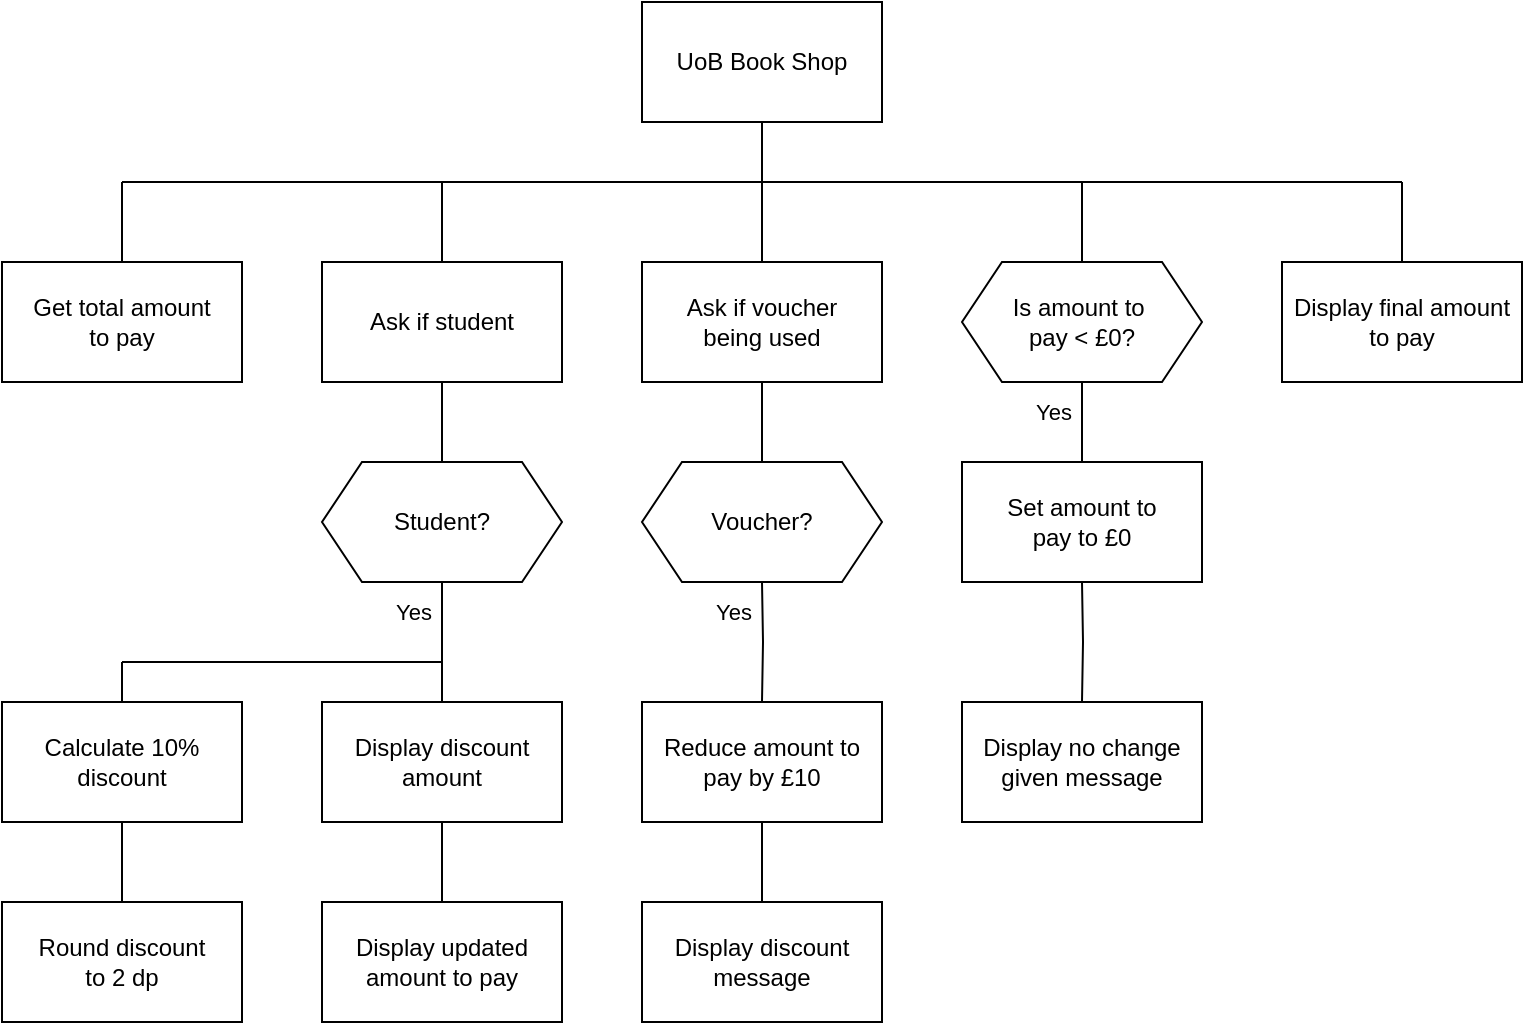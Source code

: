 <mxfile version="28.1.2" pages="4">
  <diagram name="sd1" id="YVVhJ0kUeRykhdes_ym-">
    <mxGraphModel dx="786" dy="516" grid="1" gridSize="10" guides="1" tooltips="1" connect="1" arrows="1" fold="1" page="1" pageScale="1" pageWidth="1169" pageHeight="827" math="0" shadow="0">
      <root>
        <mxCell id="0" />
        <mxCell id="1" parent="0" />
        <mxCell id="2BwgFsl3VLa_b2nYBKN8-46" style="edgeStyle=orthogonalEdgeStyle;shape=connector;rounded=0;orthogonalLoop=1;jettySize=auto;html=1;exitX=0.5;exitY=1;exitDx=0;exitDy=0;labelBackgroundColor=default;strokeColor=default;fontFamily=Helvetica;fontSize=11;fontColor=default;endArrow=none;endFill=0;" parent="1" source="2BwgFsl3VLa_b2nYBKN8-1" edge="1">
          <mxGeometry relative="1" as="geometry">
            <mxPoint x="500" y="200" as="targetPoint" />
          </mxGeometry>
        </mxCell>
        <mxCell id="2BwgFsl3VLa_b2nYBKN8-1" value="UoB Book Shop" style="rounded=0;whiteSpace=wrap;html=1;" parent="1" vertex="1">
          <mxGeometry x="440" y="110" width="120" height="60" as="geometry" />
        </mxCell>
        <mxCell id="2BwgFsl3VLa_b2nYBKN8-25" style="edgeStyle=orthogonalEdgeStyle;rounded=0;orthogonalLoop=1;jettySize=auto;html=1;exitX=0.5;exitY=0;exitDx=0;exitDy=0;endArrow=none;endFill=0;" parent="1" source="2BwgFsl3VLa_b2nYBKN8-2" edge="1">
          <mxGeometry relative="1" as="geometry">
            <mxPoint x="180" y="200" as="targetPoint" />
          </mxGeometry>
        </mxCell>
        <mxCell id="2BwgFsl3VLa_b2nYBKN8-2" value="Get total amount&lt;div&gt;to pay&lt;/div&gt;" style="rounded=0;whiteSpace=wrap;html=1;" parent="1" vertex="1">
          <mxGeometry x="120" y="240" width="120" height="60" as="geometry" />
        </mxCell>
        <mxCell id="J2diCziaxvhJbRnHHkE_-2" style="edgeStyle=orthogonalEdgeStyle;rounded=0;orthogonalLoop=1;jettySize=auto;html=1;exitX=0.5;exitY=0;exitDx=0;exitDy=0;entryX=0.5;entryY=1;entryDx=0;entryDy=0;endArrow=none;endFill=0;" parent="1" source="2BwgFsl3VLa_b2nYBKN8-5" target="J2diCziaxvhJbRnHHkE_-1" edge="1">
          <mxGeometry relative="1" as="geometry" />
        </mxCell>
        <mxCell id="2BwgFsl3VLa_b2nYBKN8-5" value="Round discount&lt;div&gt;to 2 dp&lt;/div&gt;" style="rounded=0;whiteSpace=wrap;html=1;" parent="1" vertex="1">
          <mxGeometry x="120" y="560" width="120" height="60" as="geometry" />
        </mxCell>
        <mxCell id="CmPyJKJDkWwYl_QMhDiX-18" style="edgeStyle=orthogonalEdgeStyle;shape=connector;rounded=0;orthogonalLoop=1;jettySize=auto;html=1;exitX=0.5;exitY=0;exitDx=0;exitDy=0;entryX=0.5;entryY=1;entryDx=0;entryDy=0;labelBackgroundColor=default;strokeColor=default;fontFamily=Helvetica;fontSize=11;fontColor=default;endArrow=none;endFill=0;" parent="1" target="CmPyJKJDkWwYl_QMhDiX-11" edge="1">
          <mxGeometry relative="1" as="geometry">
            <mxPoint x="500" y="460" as="sourcePoint" />
          </mxGeometry>
        </mxCell>
        <mxCell id="2BwgFsl3VLa_b2nYBKN8-9" value="Reduce amount to pay by £10" style="rounded=0;whiteSpace=wrap;html=1;" parent="1" vertex="1">
          <mxGeometry x="440" y="460" width="120" height="60" as="geometry" />
        </mxCell>
        <mxCell id="CmPyJKJDkWwYl_QMhDiX-20" style="edgeStyle=orthogonalEdgeStyle;shape=connector;rounded=0;orthogonalLoop=1;jettySize=auto;html=1;exitX=0.5;exitY=0;exitDx=0;exitDy=0;entryX=0.5;entryY=1;entryDx=0;entryDy=0;labelBackgroundColor=default;strokeColor=default;fontFamily=Helvetica;fontSize=11;fontColor=default;endArrow=none;endFill=0;" parent="1" source="2BwgFsl3VLa_b2nYBKN8-20" target="CmPyJKJDkWwYl_QMhDiX-15" edge="1">
          <mxGeometry relative="1" as="geometry" />
        </mxCell>
        <mxCell id="2BwgFsl3VLa_b2nYBKN8-20" value="Set amount to&lt;div&gt;pay to £0&lt;/div&gt;" style="rounded=0;whiteSpace=wrap;html=1;" parent="1" vertex="1">
          <mxGeometry x="600" y="340" width="120" height="60" as="geometry" />
        </mxCell>
        <mxCell id="2BwgFsl3VLa_b2nYBKN8-36" style="edgeStyle=orthogonalEdgeStyle;rounded=0;orthogonalLoop=1;jettySize=auto;html=1;exitX=0.5;exitY=0;exitDx=0;exitDy=0;endArrow=none;endFill=0;" parent="1" source="2BwgFsl3VLa_b2nYBKN8-21" edge="1">
          <mxGeometry relative="1" as="geometry">
            <mxPoint x="820" y="200" as="targetPoint" />
          </mxGeometry>
        </mxCell>
        <mxCell id="2BwgFsl3VLa_b2nYBKN8-21" value="Display final amount to pay" style="rounded=0;whiteSpace=wrap;html=1;" parent="1" vertex="1">
          <mxGeometry x="760" y="240" width="120" height="60" as="geometry" />
        </mxCell>
        <mxCell id="2BwgFsl3VLa_b2nYBKN8-23" value="" style="endArrow=none;html=1;rounded=0;" parent="1" edge="1">
          <mxGeometry width="50" height="50" relative="1" as="geometry">
            <mxPoint x="180" y="200" as="sourcePoint" />
            <mxPoint x="820" y="200" as="targetPoint" />
          </mxGeometry>
        </mxCell>
        <mxCell id="2BwgFsl3VLa_b2nYBKN8-47" value="Yes" style="text;html=1;strokeColor=none;fillColor=none;align=right;verticalAlign=middle;whiteSpace=wrap;rounded=0;fontSize=11;fontFamily=Helvetica;fontColor=default;spacing=2;spacingRight=3;" parent="1" vertex="1">
          <mxGeometry x="280" y="400" width="60" height="30" as="geometry" />
        </mxCell>
        <mxCell id="2BwgFsl3VLa_b2nYBKN8-49" value="Yes" style="text;html=1;strokeColor=none;fillColor=none;align=right;verticalAlign=middle;whiteSpace=wrap;rounded=0;fontSize=11;fontFamily=Helvetica;fontColor=default;spacing=2;spacingRight=3;" parent="1" vertex="1">
          <mxGeometry x="440" y="400" width="60" height="30" as="geometry" />
        </mxCell>
        <mxCell id="2BwgFsl3VLa_b2nYBKN8-51" value="Yes" style="text;html=1;strokeColor=none;fillColor=none;align=right;verticalAlign=middle;whiteSpace=wrap;rounded=0;fontSize=11;fontFamily=Helvetica;fontColor=default;spacing=2;spacingRight=3;" parent="1" vertex="1">
          <mxGeometry x="600" y="300" width="60" height="30" as="geometry" />
        </mxCell>
        <mxCell id="hSRX0kzUHfm1sk4XOJKA-5" style="edgeStyle=orthogonalEdgeStyle;shape=connector;rounded=0;orthogonalLoop=1;jettySize=auto;html=1;exitX=0.5;exitY=0;exitDx=0;exitDy=0;entryX=0.5;entryY=1;entryDx=0;entryDy=0;strokeColor=default;align=center;verticalAlign=middle;fontFamily=Helvetica;fontSize=11;fontColor=default;labelBackgroundColor=default;endArrow=none;endFill=0;" parent="1" source="CmPyJKJDkWwYl_QMhDiX-11" target="hSRX0kzUHfm1sk4XOJKA-4" edge="1">
          <mxGeometry relative="1" as="geometry" />
        </mxCell>
        <mxCell id="CmPyJKJDkWwYl_QMhDiX-11" value="Voucher?" style="shape=hexagon;perimeter=hexagonPerimeter2;whiteSpace=wrap;html=1;fixedSize=1;" parent="1" vertex="1">
          <mxGeometry x="440" y="340" width="120" height="60" as="geometry" />
        </mxCell>
        <mxCell id="522PLWxv3GH3lVlRrwer-10" style="edgeStyle=orthogonalEdgeStyle;shape=connector;rounded=0;orthogonalLoop=1;jettySize=auto;html=1;exitX=0.5;exitY=0;exitDx=0;exitDy=0;strokeColor=default;align=center;verticalAlign=middle;fontFamily=Helvetica;fontSize=11;fontColor=default;labelBackgroundColor=default;endArrow=none;endFill=0;" parent="1" source="CmPyJKJDkWwYl_QMhDiX-15" edge="1">
          <mxGeometry relative="1" as="geometry">
            <mxPoint x="660" y="200" as="targetPoint" />
          </mxGeometry>
        </mxCell>
        <mxCell id="CmPyJKJDkWwYl_QMhDiX-15" value="Is amount to&amp;nbsp;&lt;div&gt;pay &amp;lt; £0?&lt;/div&gt;" style="shape=hexagon;perimeter=hexagonPerimeter2;whiteSpace=wrap;html=1;fixedSize=1;" parent="1" vertex="1">
          <mxGeometry x="600" y="240" width="120" height="60" as="geometry" />
        </mxCell>
        <mxCell id="522PLWxv3GH3lVlRrwer-1" value="Student?" style="shape=hexagon;perimeter=hexagonPerimeter2;whiteSpace=wrap;html=1;fixedSize=1;" parent="1" vertex="1">
          <mxGeometry x="280" y="340" width="120" height="60" as="geometry" />
        </mxCell>
        <mxCell id="522PLWxv3GH3lVlRrwer-6" value="Display updated amount&amp;nbsp;&lt;span style=&quot;background-color: initial;&quot;&gt;to pay&lt;/span&gt;" style="rounded=0;whiteSpace=wrap;html=1;" parent="1" vertex="1">
          <mxGeometry x="280" y="560" width="120" height="60" as="geometry" />
        </mxCell>
        <mxCell id="522PLWxv3GH3lVlRrwer-18" style="edgeStyle=orthogonalEdgeStyle;shape=connector;rounded=0;orthogonalLoop=1;jettySize=auto;html=1;exitX=0.5;exitY=0;exitDx=0;exitDy=0;entryX=0.5;entryY=1;entryDx=0;entryDy=0;strokeColor=default;align=center;verticalAlign=middle;fontFamily=Helvetica;fontSize=11;fontColor=default;labelBackgroundColor=default;endArrow=none;endFill=0;" parent="1" source="522PLWxv3GH3lVlRrwer-17" target="2BwgFsl3VLa_b2nYBKN8-9" edge="1">
          <mxGeometry relative="1" as="geometry" />
        </mxCell>
        <mxCell id="522PLWxv3GH3lVlRrwer-17" value="Display discount message" style="rounded=0;whiteSpace=wrap;html=1;" parent="1" vertex="1">
          <mxGeometry x="440" y="560" width="120" height="60" as="geometry" />
        </mxCell>
        <mxCell id="NA1M30O1zN6vNHZRRc1D-2" style="edgeStyle=orthogonalEdgeStyle;rounded=0;orthogonalLoop=1;jettySize=auto;html=1;exitX=0.5;exitY=0;exitDx=0;exitDy=0;entryX=0.5;entryY=1;entryDx=0;entryDy=0;endArrow=none;endFill=0;" parent="1" target="2BwgFsl3VLa_b2nYBKN8-20" edge="1">
          <mxGeometry relative="1" as="geometry">
            <mxPoint x="660" y="460" as="sourcePoint" />
          </mxGeometry>
        </mxCell>
        <mxCell id="NA1M30O1zN6vNHZRRc1D-1" value="Display no change given message" style="rounded=0;whiteSpace=wrap;html=1;" parent="1" vertex="1">
          <mxGeometry x="600" y="460" width="120" height="60" as="geometry" />
        </mxCell>
        <mxCell id="hSRX0kzUHfm1sk4XOJKA-2" style="edgeStyle=orthogonalEdgeStyle;rounded=0;orthogonalLoop=1;jettySize=auto;html=1;exitX=0.5;exitY=1;exitDx=0;exitDy=0;entryX=0.5;entryY=0;entryDx=0;entryDy=0;endArrow=none;endFill=0;" parent="1" source="hSRX0kzUHfm1sk4XOJKA-1" target="522PLWxv3GH3lVlRrwer-1" edge="1">
          <mxGeometry relative="1" as="geometry" />
        </mxCell>
        <mxCell id="hSRX0kzUHfm1sk4XOJKA-3" style="edgeStyle=orthogonalEdgeStyle;shape=connector;rounded=0;orthogonalLoop=1;jettySize=auto;html=1;exitX=0.5;exitY=0;exitDx=0;exitDy=0;strokeColor=default;align=center;verticalAlign=middle;fontFamily=Helvetica;fontSize=11;fontColor=default;labelBackgroundColor=default;endArrow=none;endFill=0;" parent="1" source="hSRX0kzUHfm1sk4XOJKA-1" edge="1">
          <mxGeometry relative="1" as="geometry">
            <mxPoint x="340" y="200" as="targetPoint" />
          </mxGeometry>
        </mxCell>
        <mxCell id="hSRX0kzUHfm1sk4XOJKA-1" value="Ask if student" style="rounded=0;whiteSpace=wrap;html=1;" parent="1" vertex="1">
          <mxGeometry x="280" y="240" width="120" height="60" as="geometry" />
        </mxCell>
        <mxCell id="hSRX0kzUHfm1sk4XOJKA-7" style="edgeStyle=orthogonalEdgeStyle;shape=connector;rounded=0;orthogonalLoop=1;jettySize=auto;html=1;exitX=0.5;exitY=0;exitDx=0;exitDy=0;strokeColor=default;align=center;verticalAlign=middle;fontFamily=Helvetica;fontSize=11;fontColor=default;labelBackgroundColor=default;endArrow=none;endFill=0;" parent="1" source="hSRX0kzUHfm1sk4XOJKA-4" edge="1">
          <mxGeometry relative="1" as="geometry">
            <mxPoint x="500" y="200" as="targetPoint" />
          </mxGeometry>
        </mxCell>
        <mxCell id="hSRX0kzUHfm1sk4XOJKA-4" value="Ask if voucher&lt;div&gt;being used&lt;/div&gt;" style="rounded=0;whiteSpace=wrap;html=1;" parent="1" vertex="1">
          <mxGeometry x="440" y="240" width="120" height="60" as="geometry" />
        </mxCell>
        <mxCell id="J2diCziaxvhJbRnHHkE_-7" style="edgeStyle=orthogonalEdgeStyle;shape=connector;rounded=0;orthogonalLoop=1;jettySize=auto;html=1;exitX=0.5;exitY=0;exitDx=0;exitDy=0;strokeColor=default;align=center;verticalAlign=middle;fontFamily=Helvetica;fontSize=11;fontColor=default;labelBackgroundColor=default;endArrow=none;endFill=0;" parent="1" source="J2diCziaxvhJbRnHHkE_-1" edge="1">
          <mxGeometry relative="1" as="geometry">
            <mxPoint x="180" y="440" as="targetPoint" />
          </mxGeometry>
        </mxCell>
        <mxCell id="J2diCziaxvhJbRnHHkE_-1" value="Calculate 10% discount" style="rounded=0;whiteSpace=wrap;html=1;" parent="1" vertex="1">
          <mxGeometry x="120" y="460" width="120" height="60" as="geometry" />
        </mxCell>
        <mxCell id="J2diCziaxvhJbRnHHkE_-4" style="edgeStyle=orthogonalEdgeStyle;shape=connector;rounded=0;orthogonalLoop=1;jettySize=auto;html=1;exitX=0.5;exitY=1;exitDx=0;exitDy=0;entryX=0.5;entryY=0;entryDx=0;entryDy=0;strokeColor=default;align=center;verticalAlign=middle;fontFamily=Helvetica;fontSize=11;fontColor=default;labelBackgroundColor=default;endArrow=none;endFill=0;" parent="1" source="J2diCziaxvhJbRnHHkE_-3" target="522PLWxv3GH3lVlRrwer-6" edge="1">
          <mxGeometry relative="1" as="geometry" />
        </mxCell>
        <mxCell id="J2diCziaxvhJbRnHHkE_-6" style="edgeStyle=orthogonalEdgeStyle;shape=connector;rounded=0;orthogonalLoop=1;jettySize=auto;html=1;exitX=0.5;exitY=0;exitDx=0;exitDy=0;entryX=0.5;entryY=1;entryDx=0;entryDy=0;strokeColor=default;align=center;verticalAlign=middle;fontFamily=Helvetica;fontSize=11;fontColor=default;labelBackgroundColor=default;endArrow=none;endFill=0;" parent="1" source="J2diCziaxvhJbRnHHkE_-3" target="522PLWxv3GH3lVlRrwer-1" edge="1">
          <mxGeometry relative="1" as="geometry" />
        </mxCell>
        <mxCell id="J2diCziaxvhJbRnHHkE_-3" value="Display discount amount" style="rounded=0;whiteSpace=wrap;html=1;" parent="1" vertex="1">
          <mxGeometry x="280" y="460" width="120" height="60" as="geometry" />
        </mxCell>
        <mxCell id="J2diCziaxvhJbRnHHkE_-9" value="" style="endArrow=none;html=1;rounded=0;strokeColor=default;align=center;verticalAlign=middle;fontFamily=Helvetica;fontSize=11;fontColor=default;labelBackgroundColor=default;edgeStyle=orthogonalEdgeStyle;" parent="1" edge="1">
          <mxGeometry width="50" height="50" relative="1" as="geometry">
            <mxPoint x="180" y="440" as="sourcePoint" />
            <mxPoint x="340" y="440" as="targetPoint" />
          </mxGeometry>
        </mxCell>
      </root>
    </mxGraphModel>
  </diagram>
  <diagram name="sd2" id="x4vyvjrS_VT7jvUPFso6">
    <mxGraphModel dx="1489" dy="943" grid="1" gridSize="10" guides="1" tooltips="1" connect="1" arrows="1" fold="1" page="1" pageScale="1" pageWidth="1169" pageHeight="827" math="0" shadow="0">
      <root>
        <mxCell id="zTi542Yw0DNZkE5UivS6-0" />
        <mxCell id="zTi542Yw0DNZkE5UivS6-1" parent="zTi542Yw0DNZkE5UivS6-0" />
        <mxCell id="zTi542Yw0DNZkE5UivS6-2" style="edgeStyle=orthogonalEdgeStyle;shape=connector;rounded=0;orthogonalLoop=1;jettySize=auto;html=1;exitX=0.5;exitY=1;exitDx=0;exitDy=0;labelBackgroundColor=default;strokeColor=default;fontFamily=Helvetica;fontSize=11;fontColor=default;endArrow=none;endFill=0;" edge="1" parent="zTi542Yw0DNZkE5UivS6-1" source="zTi542Yw0DNZkE5UivS6-3">
          <mxGeometry relative="1" as="geometry">
            <mxPoint x="540" y="210" as="targetPoint" />
          </mxGeometry>
        </mxCell>
        <mxCell id="zTi542Yw0DNZkE5UivS6-3" value="UoB Book Shop" style="rounded=0;whiteSpace=wrap;html=1;" vertex="1" parent="zTi542Yw0DNZkE5UivS6-1">
          <mxGeometry x="480" y="120" width="120" height="60" as="geometry" />
        </mxCell>
        <mxCell id="zTi542Yw0DNZkE5UivS6-4" style="edgeStyle=orthogonalEdgeStyle;rounded=0;orthogonalLoop=1;jettySize=auto;html=1;exitX=0.5;exitY=0;exitDx=0;exitDy=0;endArrow=none;endFill=0;" edge="1" parent="zTi542Yw0DNZkE5UivS6-1" source="zTi542Yw0DNZkE5UivS6-5">
          <mxGeometry relative="1" as="geometry">
            <mxPoint x="140" y="210" as="targetPoint" />
          </mxGeometry>
        </mxCell>
        <mxCell id="zTi542Yw0DNZkE5UivS6-5" value="Get total amount&lt;div&gt;to pay&lt;/div&gt;" style="rounded=0;whiteSpace=wrap;html=1;" vertex="1" parent="zTi542Yw0DNZkE5UivS6-1">
          <mxGeometry x="80" y="250" width="120" height="60" as="geometry" />
        </mxCell>
        <mxCell id="zTi542Yw0DNZkE5UivS6-6" style="edgeStyle=orthogonalEdgeStyle;rounded=0;orthogonalLoop=1;jettySize=auto;html=1;exitX=0.5;exitY=0;exitDx=0;exitDy=0;entryX=0.5;entryY=1;entryDx=0;entryDy=0;endArrow=none;endFill=0;" edge="1" parent="zTi542Yw0DNZkE5UivS6-1" source="zTi542Yw0DNZkE5UivS6-7" target="zTi542Yw0DNZkE5UivS6-34">
          <mxGeometry relative="1" as="geometry" />
        </mxCell>
        <mxCell id="zTi542Yw0DNZkE5UivS6-7" value="Round discount&lt;div&gt;to 2 dp&lt;/div&gt;" style="rounded=0;whiteSpace=wrap;html=1;" vertex="1" parent="zTi542Yw0DNZkE5UivS6-1">
          <mxGeometry x="160" y="510" width="120" height="60" as="geometry" />
        </mxCell>
        <mxCell id="zTi542Yw0DNZkE5UivS6-9" value="Reduce amount to pay by £10" style="rounded=0;whiteSpace=wrap;html=1;" vertex="1" parent="zTi542Yw0DNZkE5UivS6-1">
          <mxGeometry x="480" y="430" width="120" height="60" as="geometry" />
        </mxCell>
        <mxCell id="zTi542Yw0DNZkE5UivS6-10" style="edgeStyle=orthogonalEdgeStyle;shape=connector;rounded=0;orthogonalLoop=1;jettySize=auto;html=1;exitX=0.5;exitY=0;exitDx=0;exitDy=0;entryX=0.5;entryY=1;entryDx=0;entryDy=0;labelBackgroundColor=default;strokeColor=default;fontFamily=Helvetica;fontSize=11;fontColor=default;endArrow=none;endFill=0;" edge="1" parent="zTi542Yw0DNZkE5UivS6-1" source="zTi542Yw0DNZkE5UivS6-11" target="zTi542Yw0DNZkE5UivS6-21">
          <mxGeometry relative="1" as="geometry" />
        </mxCell>
        <mxCell id="zTi542Yw0DNZkE5UivS6-11" value="Set amount to&lt;div&gt;pay to £0&lt;/div&gt;" style="rounded=0;whiteSpace=wrap;html=1;" vertex="1" parent="zTi542Yw0DNZkE5UivS6-1">
          <mxGeometry x="800" y="350" width="120" height="60" as="geometry" />
        </mxCell>
        <mxCell id="zTi542Yw0DNZkE5UivS6-12" style="edgeStyle=orthogonalEdgeStyle;rounded=0;orthogonalLoop=1;jettySize=auto;html=1;exitX=0.5;exitY=0;exitDx=0;exitDy=0;endArrow=none;endFill=0;" edge="1" parent="zTi542Yw0DNZkE5UivS6-1" source="zTi542Yw0DNZkE5UivS6-13">
          <mxGeometry relative="1" as="geometry">
            <mxPoint x="1020" y="210" as="targetPoint" />
          </mxGeometry>
        </mxCell>
        <mxCell id="zTi542Yw0DNZkE5UivS6-13" value="Display final amount to pay" style="rounded=0;whiteSpace=wrap;html=1;" vertex="1" parent="zTi542Yw0DNZkE5UivS6-1">
          <mxGeometry x="960" y="250" width="120" height="60" as="geometry" />
        </mxCell>
        <mxCell id="zTi542Yw0DNZkE5UivS6-14" value="" style="endArrow=none;html=1;rounded=0;" edge="1" parent="zTi542Yw0DNZkE5UivS6-1">
          <mxGeometry width="50" height="50" relative="1" as="geometry">
            <mxPoint x="140" y="210" as="sourcePoint" />
            <mxPoint x="1020" y="210" as="targetPoint" />
          </mxGeometry>
        </mxCell>
        <mxCell id="zTi542Yw0DNZkE5UivS6-15" value="Yes" style="text;html=1;strokeColor=none;fillColor=none;align=right;verticalAlign=middle;whiteSpace=wrap;rounded=0;fontSize=11;fontFamily=Helvetica;fontColor=default;spacing=2;spacingRight=3;" vertex="1" parent="zTi542Yw0DNZkE5UivS6-1">
          <mxGeometry x="210" y="390" width="30" height="30" as="geometry" />
        </mxCell>
        <mxCell id="zTi542Yw0DNZkE5UivS6-16" value="Yes" style="text;html=1;strokeColor=none;fillColor=none;align=right;verticalAlign=middle;whiteSpace=wrap;rounded=0;fontSize=11;fontFamily=Helvetica;fontColor=default;spacing=2;spacingRight=3;" vertex="1" parent="zTi542Yw0DNZkE5UivS6-1">
          <mxGeometry x="530" y="390" width="30" height="30" as="geometry" />
        </mxCell>
        <mxCell id="zTi542Yw0DNZkE5UivS6-17" value="Yes" style="text;html=1;strokeColor=none;fillColor=none;align=right;verticalAlign=middle;whiteSpace=wrap;rounded=0;fontSize=11;fontFamily=Helvetica;fontColor=default;spacing=2;spacingRight=3;" vertex="1" parent="zTi542Yw0DNZkE5UivS6-1">
          <mxGeometry x="800" y="310" width="60" height="30" as="geometry" />
        </mxCell>
        <mxCell id="zTi542Yw0DNZkE5UivS6-18" style="edgeStyle=orthogonalEdgeStyle;shape=connector;rounded=0;orthogonalLoop=1;jettySize=auto;html=1;exitX=0.5;exitY=0;exitDx=0;exitDy=0;entryX=0.5;entryY=1;entryDx=0;entryDy=0;strokeColor=default;align=center;verticalAlign=middle;fontFamily=Helvetica;fontSize=11;fontColor=default;labelBackgroundColor=default;endArrow=none;endFill=0;" edge="1" parent="zTi542Yw0DNZkE5UivS6-1" source="zTi542Yw0DNZkE5UivS6-19" target="zTi542Yw0DNZkE5UivS6-32">
          <mxGeometry relative="1" as="geometry" />
        </mxCell>
        <mxCell id="zTi542Yw0DNZkE5UivS6-19" value="Voucher?" style="shape=hexagon;perimeter=hexagonPerimeter2;whiteSpace=wrap;html=1;fixedSize=1;" vertex="1" parent="zTi542Yw0DNZkE5UivS6-1">
          <mxGeometry x="560" y="330" width="120" height="60" as="geometry" />
        </mxCell>
        <mxCell id="zTi542Yw0DNZkE5UivS6-20" style="edgeStyle=orthogonalEdgeStyle;shape=connector;rounded=0;orthogonalLoop=1;jettySize=auto;html=1;exitX=0.5;exitY=0;exitDx=0;exitDy=0;strokeColor=default;align=center;verticalAlign=middle;fontFamily=Helvetica;fontSize=11;fontColor=default;labelBackgroundColor=default;endArrow=none;endFill=0;" edge="1" parent="zTi542Yw0DNZkE5UivS6-1" source="zTi542Yw0DNZkE5UivS6-21">
          <mxGeometry relative="1" as="geometry">
            <mxPoint x="860" y="210" as="targetPoint" />
          </mxGeometry>
        </mxCell>
        <mxCell id="zTi542Yw0DNZkE5UivS6-21" value="Is amount to&amp;nbsp;&lt;div&gt;pay &amp;lt; £0?&lt;/div&gt;" style="shape=hexagon;perimeter=hexagonPerimeter2;whiteSpace=wrap;html=1;fixedSize=1;" vertex="1" parent="zTi542Yw0DNZkE5UivS6-1">
          <mxGeometry x="800" y="250" width="120" height="60" as="geometry" />
        </mxCell>
        <mxCell id="zTi542Yw0DNZkE5UivS6-22" value="Student?" style="shape=hexagon;perimeter=hexagonPerimeter2;whiteSpace=wrap;html=1;fixedSize=1;" vertex="1" parent="zTi542Yw0DNZkE5UivS6-1">
          <mxGeometry x="240" y="330" width="120" height="60" as="geometry" />
        </mxCell>
        <mxCell id="zTi542Yw0DNZkE5UivS6-23" value="Display updated amount&amp;nbsp;&lt;span style=&quot;background-color: initial;&quot;&gt;to pay&lt;/span&gt;" style="rounded=0;whiteSpace=wrap;html=1;" vertex="1" parent="zTi542Yw0DNZkE5UivS6-1">
          <mxGeometry x="160" y="670" width="120" height="60" as="geometry" />
        </mxCell>
        <mxCell id="zTi542Yw0DNZkE5UivS6-24" style="edgeStyle=orthogonalEdgeStyle;shape=connector;rounded=0;orthogonalLoop=1;jettySize=auto;html=1;exitX=0.5;exitY=0;exitDx=0;exitDy=0;entryX=0.5;entryY=1;entryDx=0;entryDy=0;strokeColor=default;align=center;verticalAlign=middle;fontFamily=Helvetica;fontSize=11;fontColor=default;labelBackgroundColor=default;endArrow=none;endFill=0;" edge="1" parent="zTi542Yw0DNZkE5UivS6-1" source="zTi542Yw0DNZkE5UivS6-25" target="zTi542Yw0DNZkE5UivS6-9">
          <mxGeometry relative="1" as="geometry" />
        </mxCell>
        <mxCell id="zTi542Yw0DNZkE5UivS6-25" value="Display discount message" style="rounded=0;whiteSpace=wrap;html=1;" vertex="1" parent="zTi542Yw0DNZkE5UivS6-1">
          <mxGeometry x="480" y="510" width="120" height="60" as="geometry" />
        </mxCell>
        <mxCell id="zTi542Yw0DNZkE5UivS6-26" style="edgeStyle=orthogonalEdgeStyle;rounded=0;orthogonalLoop=1;jettySize=auto;html=1;exitX=0.5;exitY=0;exitDx=0;exitDy=0;entryX=0.5;entryY=1;entryDx=0;entryDy=0;endArrow=none;endFill=0;" edge="1" parent="zTi542Yw0DNZkE5UivS6-1" target="zTi542Yw0DNZkE5UivS6-11">
          <mxGeometry relative="1" as="geometry">
            <mxPoint x="860" y="470" as="sourcePoint" />
          </mxGeometry>
        </mxCell>
        <mxCell id="zTi542Yw0DNZkE5UivS6-27" value="Display no change given message" style="rounded=0;whiteSpace=wrap;html=1;" vertex="1" parent="zTi542Yw0DNZkE5UivS6-1">
          <mxGeometry x="800" y="430" width="120" height="60" as="geometry" />
        </mxCell>
        <mxCell id="zTi542Yw0DNZkE5UivS6-28" style="edgeStyle=orthogonalEdgeStyle;rounded=0;orthogonalLoop=1;jettySize=auto;html=1;exitX=0.5;exitY=1;exitDx=0;exitDy=0;entryX=0.5;entryY=0;entryDx=0;entryDy=0;endArrow=none;endFill=0;" edge="1" parent="zTi542Yw0DNZkE5UivS6-1" source="zTi542Yw0DNZkE5UivS6-30" target="zTi542Yw0DNZkE5UivS6-22">
          <mxGeometry relative="1" as="geometry" />
        </mxCell>
        <mxCell id="zTi542Yw0DNZkE5UivS6-29" style="edgeStyle=orthogonalEdgeStyle;shape=connector;rounded=0;orthogonalLoop=1;jettySize=auto;html=1;exitX=0.5;exitY=0;exitDx=0;exitDy=0;strokeColor=default;align=center;verticalAlign=middle;fontFamily=Helvetica;fontSize=11;fontColor=default;labelBackgroundColor=default;endArrow=none;endFill=0;" edge="1" parent="zTi542Yw0DNZkE5UivS6-1" source="zTi542Yw0DNZkE5UivS6-30">
          <mxGeometry relative="1" as="geometry">
            <mxPoint x="300" y="210" as="targetPoint" />
          </mxGeometry>
        </mxCell>
        <mxCell id="zTi542Yw0DNZkE5UivS6-30" value="Ask if student" style="rounded=0;whiteSpace=wrap;html=1;" vertex="1" parent="zTi542Yw0DNZkE5UivS6-1">
          <mxGeometry x="240" y="250" width="120" height="60" as="geometry" />
        </mxCell>
        <mxCell id="zTi542Yw0DNZkE5UivS6-31" style="edgeStyle=orthogonalEdgeStyle;shape=connector;rounded=0;orthogonalLoop=1;jettySize=auto;html=1;exitX=0.5;exitY=0;exitDx=0;exitDy=0;strokeColor=default;align=center;verticalAlign=middle;fontFamily=Helvetica;fontSize=11;fontColor=default;labelBackgroundColor=default;endArrow=none;endFill=0;" edge="1" parent="zTi542Yw0DNZkE5UivS6-1" source="zTi542Yw0DNZkE5UivS6-32">
          <mxGeometry relative="1" as="geometry">
            <mxPoint x="620" y="210" as="targetPoint" />
          </mxGeometry>
        </mxCell>
        <mxCell id="zTi542Yw0DNZkE5UivS6-32" value="Ask if voucher&lt;div&gt;being used&lt;/div&gt;" style="rounded=0;whiteSpace=wrap;html=1;" vertex="1" parent="zTi542Yw0DNZkE5UivS6-1">
          <mxGeometry x="560" y="250" width="120" height="60" as="geometry" />
        </mxCell>
        <mxCell id="zTi542Yw0DNZkE5UivS6-34" value="Calculate 10% discount" style="rounded=0;whiteSpace=wrap;html=1;" vertex="1" parent="zTi542Yw0DNZkE5UivS6-1">
          <mxGeometry x="160" y="430" width="120" height="60" as="geometry" />
        </mxCell>
        <mxCell id="zTi542Yw0DNZkE5UivS6-35" style="edgeStyle=orthogonalEdgeStyle;shape=connector;rounded=0;orthogonalLoop=1;jettySize=auto;html=1;exitX=0.5;exitY=1;exitDx=0;exitDy=0;entryX=0.5;entryY=0;entryDx=0;entryDy=0;strokeColor=default;align=center;verticalAlign=middle;fontFamily=Helvetica;fontSize=11;fontColor=default;labelBackgroundColor=default;endArrow=none;endFill=0;" edge="1" parent="zTi542Yw0DNZkE5UivS6-1" source="zTi542Yw0DNZkE5UivS6-37" target="zTi542Yw0DNZkE5UivS6-23">
          <mxGeometry relative="1" as="geometry" />
        </mxCell>
        <mxCell id="M2x0D-HvSped527veQFM-0" style="edgeStyle=orthogonalEdgeStyle;rounded=0;orthogonalLoop=1;jettySize=auto;html=1;exitX=0.5;exitY=0;exitDx=0;exitDy=0;entryX=0.5;entryY=1;entryDx=0;entryDy=0;endArrow=none;endFill=0;" edge="1" parent="zTi542Yw0DNZkE5UivS6-1" source="zTi542Yw0DNZkE5UivS6-37" target="zTi542Yw0DNZkE5UivS6-7">
          <mxGeometry relative="1" as="geometry" />
        </mxCell>
        <mxCell id="zTi542Yw0DNZkE5UivS6-37" value="Display discount amount" style="rounded=0;whiteSpace=wrap;html=1;" vertex="1" parent="zTi542Yw0DNZkE5UivS6-1">
          <mxGeometry x="160" y="590" width="120" height="60" as="geometry" />
        </mxCell>
        <mxCell id="zTi542Yw0DNZkE5UivS6-38" value="" style="endArrow=none;html=1;rounded=0;strokeColor=default;align=center;verticalAlign=middle;fontFamily=Helvetica;fontSize=11;fontColor=default;labelBackgroundColor=default;exitX=0.5;exitY=0;exitDx=0;exitDy=0;entryX=0.375;entryY=1;entryDx=0;entryDy=0;" edge="1" parent="zTi542Yw0DNZkE5UivS6-1" target="zTi542Yw0DNZkE5UivS6-22" source="zTi542Yw0DNZkE5UivS6-34">
          <mxGeometry width="50" height="50" relative="1" as="geometry">
            <mxPoint x="140" y="430" as="sourcePoint" />
            <mxPoint x="290" y="410" as="targetPoint" />
          </mxGeometry>
        </mxCell>
        <mxCell id="M2x0D-HvSped527veQFM-3" style="shape=connector;rounded=0;orthogonalLoop=1;jettySize=auto;html=1;exitX=0.5;exitY=0;exitDx=0;exitDy=0;strokeColor=default;align=center;verticalAlign=middle;fontFamily=Helvetica;fontSize=11;fontColor=default;labelBackgroundColor=default;endArrow=none;endFill=0;entryX=0.625;entryY=1;entryDx=0;entryDy=0;" edge="1" parent="zTi542Yw0DNZkE5UivS6-1" source="M2x0D-HvSped527veQFM-2" target="zTi542Yw0DNZkE5UivS6-22">
          <mxGeometry relative="1" as="geometry">
            <mxPoint x="315" y="410" as="targetPoint" />
          </mxGeometry>
        </mxCell>
        <mxCell id="M2x0D-HvSped527veQFM-2" value="Display no&lt;div&gt;discount&amp;nbsp;&lt;span style=&quot;background-color: transparent; color: light-dark(rgb(0, 0, 0), rgb(255, 255, 255));&quot;&gt;message&lt;/span&gt;&lt;/div&gt;" style="rounded=0;whiteSpace=wrap;html=1;" vertex="1" parent="zTi542Yw0DNZkE5UivS6-1">
          <mxGeometry x="320" y="430" width="120" height="60" as="geometry" />
        </mxCell>
        <mxCell id="M2x0D-HvSped527veQFM-9" style="edgeStyle=none;shape=connector;rounded=0;orthogonalLoop=1;jettySize=auto;html=1;exitX=0.5;exitY=0;exitDx=0;exitDy=0;entryX=0.625;entryY=1;entryDx=0;entryDy=0;strokeColor=default;align=center;verticalAlign=middle;fontFamily=Helvetica;fontSize=11;fontColor=default;labelBackgroundColor=default;endArrow=none;endFill=0;" edge="1" parent="zTi542Yw0DNZkE5UivS6-1" source="M2x0D-HvSped527veQFM-5" target="zTi542Yw0DNZkE5UivS6-19">
          <mxGeometry relative="1" as="geometry" />
        </mxCell>
        <mxCell id="M2x0D-HvSped527veQFM-5" value="Display no&lt;div&gt;voucher&amp;nbsp;&lt;span style=&quot;background-color: transparent; color: light-dark(rgb(0, 0, 0), rgb(255, 255, 255));&quot;&gt;message&lt;/span&gt;&lt;/div&gt;" style="rounded=0;whiteSpace=wrap;html=1;" vertex="1" parent="zTi542Yw0DNZkE5UivS6-1">
          <mxGeometry x="640" y="430" width="120" height="60" as="geometry" />
        </mxCell>
        <mxCell id="M2x0D-HvSped527veQFM-6" value="No" style="text;html=1;strokeColor=none;fillColor=none;align=left;verticalAlign=middle;whiteSpace=wrap;rounded=0;fontSize=11;fontFamily=Helvetica;fontColor=default;spacing=2;spacingRight=3;" vertex="1" parent="zTi542Yw0DNZkE5UivS6-1">
          <mxGeometry x="360" y="390" width="30" height="30" as="geometry" />
        </mxCell>
        <mxCell id="M2x0D-HvSped527veQFM-7" value="No" style="text;html=1;strokeColor=none;fillColor=none;align=left;verticalAlign=middle;whiteSpace=wrap;rounded=0;fontSize=11;fontFamily=Helvetica;fontColor=default;spacing=2;spacingRight=3;" vertex="1" parent="zTi542Yw0DNZkE5UivS6-1">
          <mxGeometry x="680" y="390" width="30" height="30" as="geometry" />
        </mxCell>
        <mxCell id="M2x0D-HvSped527veQFM-8" style="edgeStyle=none;shape=connector;rounded=0;orthogonalLoop=1;jettySize=auto;html=1;exitX=0.5;exitY=0;exitDx=0;exitDy=0;strokeColor=default;align=center;verticalAlign=middle;fontFamily=Helvetica;fontSize=11;fontColor=default;labelBackgroundColor=default;endArrow=none;endFill=0;entryX=0.375;entryY=1;entryDx=0;entryDy=0;" edge="1" parent="zTi542Yw0DNZkE5UivS6-1" source="zTi542Yw0DNZkE5UivS6-9" target="zTi542Yw0DNZkE5UivS6-19">
          <mxGeometry relative="1" as="geometry">
            <mxPoint x="610" y="402" as="targetPoint" />
          </mxGeometry>
        </mxCell>
      </root>
    </mxGraphModel>
  </diagram>
  <diagram id="gd1SCO8zGrmLGN10B-iM" name="sd3">
    <mxGraphModel dx="786" dy="516" grid="1" gridSize="10" guides="1" tooltips="1" connect="1" arrows="1" fold="1" page="1" pageScale="1" pageWidth="1169" pageHeight="827" math="0" shadow="0">
      <root>
        <mxCell id="0" />
        <mxCell id="1" parent="0" />
        <mxCell id="2BwgFsl3VLa_b2nYBKN8-46" style="edgeStyle=orthogonalEdgeStyle;shape=connector;rounded=0;orthogonalLoop=1;jettySize=auto;html=1;exitX=0.5;exitY=1;exitDx=0;exitDy=0;labelBackgroundColor=default;strokeColor=default;fontFamily=Helvetica;fontSize=11;fontColor=default;endArrow=none;endFill=0;" parent="1" source="2BwgFsl3VLa_b2nYBKN8-1" edge="1">
          <mxGeometry relative="1" as="geometry">
            <mxPoint x="640" y="210" as="targetPoint" />
          </mxGeometry>
        </mxCell>
        <mxCell id="2BwgFsl3VLa_b2nYBKN8-1" value="UoB Book Shop" style="rounded=0;whiteSpace=wrap;html=1;" parent="1" vertex="1">
          <mxGeometry x="580" y="120" width="120" height="60" as="geometry" />
        </mxCell>
        <mxCell id="2BwgFsl3VLa_b2nYBKN8-25" style="edgeStyle=orthogonalEdgeStyle;rounded=0;orthogonalLoop=1;jettySize=auto;html=1;exitX=0.5;exitY=0;exitDx=0;exitDy=0;endArrow=none;endFill=0;" parent="1" source="2BwgFsl3VLa_b2nYBKN8-2" edge="1">
          <mxGeometry relative="1" as="geometry">
            <mxPoint x="340" y="210" as="targetPoint" />
          </mxGeometry>
        </mxCell>
        <mxCell id="2BwgFsl3VLa_b2nYBKN8-2" value="Get valid amount" style="rounded=0;whiteSpace=wrap;html=1;" parent="1" vertex="1">
          <mxGeometry x="280" y="240" width="120" height="60" as="geometry" />
        </mxCell>
        <mxCell id="2BwgFsl3VLa_b2nYBKN8-26" style="edgeStyle=orthogonalEdgeStyle;rounded=0;orthogonalLoop=1;jettySize=auto;html=1;exitX=0.5;exitY=0;exitDx=0;exitDy=0;endArrow=none;endFill=0;" parent="1" source="2BwgFsl3VLa_b2nYBKN8-3" edge="1">
          <mxGeometry relative="1" as="geometry">
            <mxPoint x="501.429" y="210" as="targetPoint" />
          </mxGeometry>
        </mxCell>
        <mxCell id="JrPhyKwZefGcbtjGruJl-7" style="edgeStyle=none;shape=connector;rounded=0;orthogonalLoop=1;jettySize=auto;html=1;exitX=0.5;exitY=1;exitDx=0;exitDy=0;labelBackgroundColor=default;strokeColor=default;fontFamily=Helvetica;fontSize=11;fontColor=default;endArrow=none;endFill=0;" parent="1" source="2BwgFsl3VLa_b2nYBKN8-3" edge="1">
          <mxGeometry relative="1" as="geometry">
            <mxPoint x="500" y="330" as="targetPoint" />
          </mxGeometry>
        </mxCell>
        <mxCell id="2BwgFsl3VLa_b2nYBKN8-3" value="Get discount type" style="rounded=0;whiteSpace=wrap;html=1;" parent="1" vertex="1">
          <mxGeometry x="440" y="240" width="120" height="60" as="geometry" />
        </mxCell>
        <mxCell id="JrPhyKwZefGcbtjGruJl-4" style="edgeStyle=none;shape=connector;rounded=0;orthogonalLoop=1;jettySize=auto;html=1;exitX=0.5;exitY=0;exitDx=0;exitDy=0;entryX=0.375;entryY=1;entryDx=0;entryDy=0;labelBackgroundColor=default;strokeColor=default;fontFamily=Helvetica;fontSize=11;fontColor=default;endArrow=none;endFill=0;" parent="1" source="2BwgFsl3VLa_b2nYBKN8-5" target="CmPyJKJDkWwYl_QMhDiX-8" edge="1">
          <mxGeometry relative="1" as="geometry" />
        </mxCell>
        <mxCell id="2BwgFsl3VLa_b2nYBKN8-5" value="Set discount rate&lt;br&gt;to 10" style="rounded=0;whiteSpace=wrap;html=1;" parent="1" vertex="1">
          <mxGeometry x="240" y="480" width="120" height="60" as="geometry" />
        </mxCell>
        <mxCell id="CmPyJKJDkWwYl_QMhDiX-18" style="edgeStyle=orthogonalEdgeStyle;shape=connector;rounded=0;orthogonalLoop=1;jettySize=auto;html=1;exitX=0.5;exitY=0;exitDx=0;exitDy=0;entryX=0.5;entryY=1;entryDx=0;entryDy=0;labelBackgroundColor=default;strokeColor=default;fontFamily=Helvetica;fontSize=11;fontColor=default;endArrow=none;endFill=0;" parent="1" source="2BwgFsl3VLa_b2nYBKN8-9" target="CmPyJKJDkWwYl_QMhDiX-11" edge="1">
          <mxGeometry relative="1" as="geometry" />
        </mxCell>
        <mxCell id="2BwgFsl3VLa_b2nYBKN8-9" value="Calculate discount:&lt;br&gt;amount to pay&amp;nbsp;&lt;span style=&quot;color: rgb(31, 31, 31); text-align: left; background-color: rgb(255, 255, 255);&quot;&gt;&lt;font style=&quot;font-size: 12px;&quot;&gt;×&lt;/font&gt;&lt;/span&gt;&lt;br&gt;(discount rate&amp;nbsp;&lt;span style=&quot;color: rgb(31, 31, 31); font-family: &amp;quot;Google Sans&amp;quot;, Arial, sans-serif; text-align: left; background-color: rgb(255, 255, 255);&quot;&gt;&lt;font style=&quot;font-size: 12px;&quot;&gt;÷&amp;nbsp;&lt;/font&gt;&lt;/span&gt;100)" style="rounded=0;whiteSpace=wrap;html=1;" parent="1" vertex="1">
          <mxGeometry x="560" y="480" width="120" height="60" as="geometry" />
        </mxCell>
        <mxCell id="2BwgFsl3VLa_b2nYBKN8-44" style="edgeStyle=orthogonalEdgeStyle;shape=connector;rounded=0;orthogonalLoop=1;jettySize=auto;html=1;exitX=0.5;exitY=0;exitDx=0;exitDy=0;entryX=0.5;entryY=1;entryDx=0;entryDy=0;labelBackgroundColor=default;strokeColor=default;fontFamily=Helvetica;fontSize=11;fontColor=default;endArrow=none;endFill=0;" parent="1" source="2BwgFsl3VLa_b2nYBKN8-10" target="2BwgFsl3VLa_b2nYBKN8-9" edge="1">
          <mxGeometry relative="1" as="geometry" />
        </mxCell>
        <mxCell id="_ii_MElEqdxS3bVGn6bL-7" style="edgeStyle=none;shape=connector;rounded=0;orthogonalLoop=1;jettySize=auto;html=1;exitX=0.5;exitY=1;exitDx=0;exitDy=0;labelBackgroundColor=default;strokeColor=default;fontFamily=Helvetica;fontSize=12;fontColor=default;endArrow=none;endFill=0;" parent="1" source="2BwgFsl3VLa_b2nYBKN8-10" edge="1">
          <mxGeometry relative="1" as="geometry">
            <mxPoint x="619.905" y="690" as="targetPoint" />
          </mxGeometry>
        </mxCell>
        <mxCell id="2BwgFsl3VLa_b2nYBKN8-10" value="Update amount&lt;br&gt;to pay" style="rounded=0;whiteSpace=wrap;html=1;" parent="1" vertex="1">
          <mxGeometry x="560" y="600" width="120" height="60" as="geometry" />
        </mxCell>
        <mxCell id="CmPyJKJDkWwYl_QMhDiX-17" style="edgeStyle=orthogonalEdgeStyle;shape=connector;rounded=0;orthogonalLoop=1;jettySize=auto;html=1;exitX=0.5;exitY=0;exitDx=0;exitDy=0;entryX=0.5;entryY=1;entryDx=0;entryDy=0;labelBackgroundColor=default;strokeColor=default;fontFamily=Helvetica;fontSize=11;fontColor=default;endArrow=none;endFill=0;" parent="1" source="2BwgFsl3VLa_b2nYBKN8-11" target="CmPyJKJDkWwYl_QMhDiX-9" edge="1">
          <mxGeometry relative="1" as="geometry" />
        </mxCell>
        <mxCell id="2BwgFsl3VLa_b2nYBKN8-11" value="Set discount rate&lt;br&gt;to 20" style="rounded=0;whiteSpace=wrap;html=1;" parent="1" vertex="1">
          <mxGeometry x="400" y="600" width="120" height="60" as="geometry" />
        </mxCell>
        <mxCell id="2BwgFsl3VLa_b2nYBKN8-35" style="edgeStyle=orthogonalEdgeStyle;rounded=0;orthogonalLoop=1;jettySize=auto;html=1;exitX=0.5;exitY=0;exitDx=0;exitDy=0;endArrow=none;endFill=0;" parent="1" source="2BwgFsl3VLa_b2nYBKN8-12" edge="1">
          <mxGeometry relative="1" as="geometry">
            <mxPoint x="780" y="210" as="targetPoint" />
          </mxGeometry>
        </mxCell>
        <mxCell id="2BwgFsl3VLa_b2nYBKN8-12" value="Get voucher" style="rounded=0;whiteSpace=wrap;html=1;" parent="1" vertex="1">
          <mxGeometry x="720" y="240" width="120" height="60" as="geometry" />
        </mxCell>
        <mxCell id="CmPyJKJDkWwYl_QMhDiX-19" style="edgeStyle=orthogonalEdgeStyle;shape=connector;rounded=0;orthogonalLoop=1;jettySize=auto;html=1;exitX=0.5;exitY=0;exitDx=0;exitDy=0;entryX=0.5;entryY=1;entryDx=0;entryDy=0;labelBackgroundColor=default;strokeColor=default;fontFamily=Helvetica;fontSize=11;fontColor=default;endArrow=none;endFill=0;" parent="1" source="2BwgFsl3VLa_b2nYBKN8-14" target="CmPyJKJDkWwYl_QMhDiX-12" edge="1">
          <mxGeometry relative="1" as="geometry" />
        </mxCell>
        <mxCell id="2BwgFsl3VLa_b2nYBKN8-14" value="Reduce amount to pay by £10" style="rounded=0;whiteSpace=wrap;html=1;" parent="1" vertex="1">
          <mxGeometry x="720" y="480" width="120" height="60" as="geometry" />
        </mxCell>
        <mxCell id="re6lLt0kuD69fnyGJ5kz-13" style="edgeStyle=none;shape=connector;rounded=0;orthogonalLoop=1;jettySize=auto;html=1;exitX=0.5;exitY=0;exitDx=0;exitDy=0;labelBackgroundColor=default;strokeColor=default;fontFamily=Helvetica;fontSize=11;fontColor=default;endArrow=none;endFill=0;" parent="1" source="2BwgFsl3VLa_b2nYBKN8-21" edge="1">
          <mxGeometry relative="1" as="geometry">
            <mxPoint x="1101" y="210" as="targetPoint" />
          </mxGeometry>
        </mxCell>
        <mxCell id="2BwgFsl3VLa_b2nYBKN8-21" value="Display final amount to pay" style="rounded=0;whiteSpace=wrap;html=1;" parent="1" vertex="1">
          <mxGeometry x="1040.5" y="240" width="120" height="60" as="geometry" />
        </mxCell>
        <mxCell id="_ii_MElEqdxS3bVGn6bL-5" style="edgeStyle=none;shape=connector;rounded=0;orthogonalLoop=1;jettySize=auto;html=1;exitX=0.5;exitY=0;exitDx=0;exitDy=0;labelBackgroundColor=default;strokeColor=default;fontFamily=Helvetica;fontSize=12;fontColor=default;endArrow=none;endFill=0;" parent="1" source="2BwgFsl3VLa_b2nYBKN8-22" edge="1">
          <mxGeometry relative="1" as="geometry">
            <mxPoint x="699.905" y="690" as="targetPoint" />
          </mxGeometry>
        </mxCell>
        <mxCell id="2BwgFsl3VLa_b2nYBKN8-22" value="Display amount&lt;br&gt;to pay" style="rounded=0;whiteSpace=wrap;html=1;" parent="1" vertex="1">
          <mxGeometry x="640" y="720" width="120" height="60" as="geometry" />
        </mxCell>
        <mxCell id="2BwgFsl3VLa_b2nYBKN8-23" value="" style="endArrow=none;html=1;rounded=0;" parent="1" edge="1">
          <mxGeometry width="50" height="50" relative="1" as="geometry">
            <mxPoint x="180" y="210" as="sourcePoint" />
            <mxPoint x="1100" y="210" as="targetPoint" />
          </mxGeometry>
        </mxCell>
        <mxCell id="2BwgFsl3VLa_b2nYBKN8-24" value="" style="endArrow=none;html=1;rounded=0;" parent="1" edge="1">
          <mxGeometry width="50" height="50" relative="1" as="geometry">
            <mxPoint x="380" y="330" as="sourcePoint" />
            <mxPoint x="620" y="330" as="targetPoint" />
          </mxGeometry>
        </mxCell>
        <mxCell id="2BwgFsl3VLa_b2nYBKN8-47" value="Yes" style="text;html=1;strokeColor=none;fillColor=none;align=right;verticalAlign=middle;whiteSpace=wrap;rounded=0;fontSize=11;fontFamily=Helvetica;fontColor=default;spacing=2;spacingRight=3;" parent="1" vertex="1">
          <mxGeometry x="400" y="540" width="60" height="30" as="geometry" />
        </mxCell>
        <mxCell id="2BwgFsl3VLa_b2nYBKN8-48" value="Yes" style="text;html=1;strokeColor=none;fillColor=none;align=right;verticalAlign=middle;whiteSpace=wrap;rounded=0;fontSize=11;fontFamily=Helvetica;fontColor=default;spacing=2;spacingRight=3;" parent="1" vertex="1">
          <mxGeometry x="300" y="420" width="40" height="30" as="geometry" />
        </mxCell>
        <mxCell id="2BwgFsl3VLa_b2nYBKN8-49" value="Yes" style="text;html=1;strokeColor=none;fillColor=none;align=right;verticalAlign=middle;whiteSpace=wrap;rounded=0;fontSize=11;fontFamily=Helvetica;fontColor=default;spacing=2;spacingRight=3;" parent="1" vertex="1">
          <mxGeometry x="560" y="420" width="60" height="30" as="geometry" />
        </mxCell>
        <mxCell id="2BwgFsl3VLa_b2nYBKN8-50" value="Yes" style="text;html=1;strokeColor=none;fillColor=none;align=right;verticalAlign=middle;whiteSpace=wrap;rounded=0;fontSize=11;fontFamily=Helvetica;fontColor=default;spacing=2;spacingRight=3;" parent="1" vertex="1">
          <mxGeometry x="720" y="415" width="60" height="30" as="geometry" />
        </mxCell>
        <mxCell id="CmPyJKJDkWwYl_QMhDiX-5" style="edgeStyle=orthogonalEdgeStyle;rounded=0;orthogonalLoop=1;jettySize=auto;html=1;exitX=0.5;exitY=0;exitDx=0;exitDy=0;entryX=0.5;entryY=1;entryDx=0;entryDy=0;endArrow=none;endFill=0;" parent="1" source="CmPyJKJDkWwYl_QMhDiX-3" target="2BwgFsl3VLa_b2nYBKN8-14" edge="1">
          <mxGeometry relative="1" as="geometry" />
        </mxCell>
        <mxCell id="CmPyJKJDkWwYl_QMhDiX-3" value="Display message" style="rounded=0;whiteSpace=wrap;html=1;" parent="1" vertex="1">
          <mxGeometry x="720" y="600" width="120" height="60" as="geometry" />
        </mxCell>
        <mxCell id="re6lLt0kuD69fnyGJ5kz-16" style="edgeStyle=none;shape=connector;rounded=0;orthogonalLoop=1;jettySize=auto;html=1;exitX=0.5;exitY=0;exitDx=0;exitDy=0;labelBackgroundColor=default;strokeColor=default;fontFamily=Helvetica;fontSize=11;fontColor=default;endArrow=none;endFill=0;" parent="1" source="CmPyJKJDkWwYl_QMhDiX-8" edge="1">
          <mxGeometry relative="1" as="geometry">
            <mxPoint x="379.939" y="330" as="targetPoint" />
          </mxGeometry>
        </mxCell>
        <mxCell id="CmPyJKJDkWwYl_QMhDiX-8" value="Student?" style="shape=hexagon;perimeter=hexagonPerimeter2;whiteSpace=wrap;html=1;fixedSize=1;" parent="1" vertex="1">
          <mxGeometry x="320" y="360" width="120" height="60" as="geometry" />
        </mxCell>
        <mxCell id="JrPhyKwZefGcbtjGruJl-5" style="edgeStyle=none;shape=connector;rounded=0;orthogonalLoop=1;jettySize=auto;html=1;exitX=0.5;exitY=0;exitDx=0;exitDy=0;entryX=0.625;entryY=1;entryDx=0;entryDy=0;labelBackgroundColor=default;strokeColor=default;fontFamily=Helvetica;fontSize=11;fontColor=default;endArrow=none;endFill=0;" parent="1" source="CmPyJKJDkWwYl_QMhDiX-9" target="CmPyJKJDkWwYl_QMhDiX-8" edge="1">
          <mxGeometry relative="1" as="geometry" />
        </mxCell>
        <mxCell id="CmPyJKJDkWwYl_QMhDiX-9" value="Staff?" style="shape=hexagon;perimeter=hexagonPerimeter2;whiteSpace=wrap;html=1;fixedSize=1;" parent="1" vertex="1">
          <mxGeometry x="400" y="480" width="120" height="60" as="geometry" />
        </mxCell>
        <mxCell id="re6lLt0kuD69fnyGJ5kz-14" style="edgeStyle=none;shape=connector;rounded=0;orthogonalLoop=1;jettySize=auto;html=1;exitX=0.5;exitY=0;exitDx=0;exitDy=0;labelBackgroundColor=default;strokeColor=default;fontFamily=Helvetica;fontSize=11;fontColor=default;endArrow=none;endFill=0;" parent="1" source="CmPyJKJDkWwYl_QMhDiX-11" edge="1">
          <mxGeometry relative="1" as="geometry">
            <mxPoint x="619.939" y="330" as="targetPoint" />
          </mxGeometry>
        </mxCell>
        <mxCell id="CmPyJKJDkWwYl_QMhDiX-11" value="Is discount&lt;br&gt;rate not equal&lt;br&gt;to zero?" style="shape=hexagon;perimeter=hexagonPerimeter2;whiteSpace=wrap;html=1;fixedSize=1;" parent="1" vertex="1">
          <mxGeometry x="560" y="360" width="120" height="60" as="geometry" />
        </mxCell>
        <mxCell id="re6lLt0kuD69fnyGJ5kz-11" style="edgeStyle=none;shape=connector;rounded=0;orthogonalLoop=1;jettySize=auto;html=1;exitX=0.5;exitY=0;exitDx=0;exitDy=0;entryX=0.5;entryY=1;entryDx=0;entryDy=0;labelBackgroundColor=default;strokeColor=default;fontFamily=Helvetica;fontSize=11;fontColor=default;endArrow=none;endFill=0;" parent="1" source="CmPyJKJDkWwYl_QMhDiX-12" target="2BwgFsl3VLa_b2nYBKN8-12" edge="1">
          <mxGeometry relative="1" as="geometry" />
        </mxCell>
        <mxCell id="CmPyJKJDkWwYl_QMhDiX-12" value="Has a voucher?" style="shape=hexagon;perimeter=hexagonPerimeter2;whiteSpace=wrap;html=1;fixedSize=1;" parent="1" vertex="1">
          <mxGeometry x="720" y="360" width="120" height="60" as="geometry" />
        </mxCell>
        <mxCell id="JrPhyKwZefGcbtjGruJl-3" style="rounded=0;orthogonalLoop=1;jettySize=auto;html=1;exitX=0.5;exitY=0;exitDx=0;exitDy=0;endArrow=none;endFill=0;" parent="1" source="JrPhyKwZefGcbtjGruJl-2" edge="1">
          <mxGeometry relative="1" as="geometry">
            <mxPoint x="179.5" y="210" as="targetPoint" />
          </mxGeometry>
        </mxCell>
        <mxCell id="JrPhyKwZefGcbtjGruJl-2" value="Initialise variables" style="rounded=0;whiteSpace=wrap;html=1;" parent="1" vertex="1">
          <mxGeometry x="120" y="240" width="120" height="60" as="geometry" />
        </mxCell>
        <mxCell id="JrPhyKwZefGcbtjGruJl-6" value="No" style="text;html=1;strokeColor=none;fillColor=none;align=left;verticalAlign=middle;whiteSpace=wrap;rounded=0;fontSize=11;fontFamily=Helvetica;fontColor=default;spacing=2;spacingRight=3;" parent="1" vertex="1">
          <mxGeometry x="420" y="420" width="40" height="30" as="geometry" />
        </mxCell>
        <mxCell id="re6lLt0kuD69fnyGJ5kz-1" style="edgeStyle=orthogonalEdgeStyle;shape=connector;rounded=0;orthogonalLoop=1;jettySize=auto;html=1;exitX=0.5;exitY=0;exitDx=0;exitDy=0;entryX=0.5;entryY=1;entryDx=0;entryDy=0;labelBackgroundColor=default;strokeColor=default;fontFamily=Helvetica;fontSize=11;fontColor=default;endArrow=none;endFill=0;" parent="1" source="re6lLt0kuD69fnyGJ5kz-2" target="re6lLt0kuD69fnyGJ5kz-4" edge="1">
          <mxGeometry relative="1" as="geometry" />
        </mxCell>
        <mxCell id="re6lLt0kuD69fnyGJ5kz-2" value="Display message" style="rounded=0;whiteSpace=wrap;html=1;" parent="1" vertex="1">
          <mxGeometry x="880" y="480" width="120" height="60" as="geometry" />
        </mxCell>
        <mxCell id="re6lLt0kuD69fnyGJ5kz-3" style="edgeStyle=orthogonalEdgeStyle;shape=connector;rounded=0;orthogonalLoop=1;jettySize=auto;html=1;exitX=0.5;exitY=0;exitDx=0;exitDy=0;entryX=0.5;entryY=1;entryDx=0;entryDy=0;labelBackgroundColor=default;strokeColor=default;fontFamily=Helvetica;fontSize=11;fontColor=default;endArrow=none;endFill=0;" parent="1" source="re6lLt0kuD69fnyGJ5kz-4" target="re6lLt0kuD69fnyGJ5kz-6" edge="1">
          <mxGeometry relative="1" as="geometry" />
        </mxCell>
        <mxCell id="re6lLt0kuD69fnyGJ5kz-4" value="Set amount to pay&lt;br&gt;to zero" style="rounded=0;whiteSpace=wrap;html=1;" parent="1" vertex="1">
          <mxGeometry x="880" y="360" width="120" height="60" as="geometry" />
        </mxCell>
        <mxCell id="re6lLt0kuD69fnyGJ5kz-5" value="Yes" style="text;html=1;strokeColor=none;fillColor=none;align=right;verticalAlign=middle;whiteSpace=wrap;rounded=0;fontSize=11;fontFamily=Helvetica;fontColor=default;spacing=2;spacingRight=3;" parent="1" vertex="1">
          <mxGeometry x="880" y="300" width="60" height="30" as="geometry" />
        </mxCell>
        <mxCell id="re6lLt0kuD69fnyGJ5kz-12" style="edgeStyle=none;shape=connector;rounded=0;orthogonalLoop=1;jettySize=auto;html=1;exitX=0.5;exitY=0;exitDx=0;exitDy=0;labelBackgroundColor=default;strokeColor=default;fontFamily=Helvetica;fontSize=11;fontColor=default;endArrow=none;endFill=0;" parent="1" source="re6lLt0kuD69fnyGJ5kz-6" edge="1">
          <mxGeometry relative="1" as="geometry">
            <mxPoint x="940" y="210" as="targetPoint" />
          </mxGeometry>
        </mxCell>
        <mxCell id="re6lLt0kuD69fnyGJ5kz-6" value="Is&lt;br style=&quot;border-color: var(--border-color);&quot;&gt;amount to pay&lt;br style=&quot;border-color: var(--border-color);&quot;&gt;less than £0?" style="shape=hexagon;perimeter=hexagonPerimeter2;whiteSpace=wrap;html=1;fixedSize=1;" parent="1" vertex="1">
          <mxGeometry x="880" y="240" width="120" height="60" as="geometry" />
        </mxCell>
        <mxCell id="_ii_MElEqdxS3bVGn6bL-6" style="edgeStyle=none;shape=connector;rounded=0;orthogonalLoop=1;jettySize=auto;html=1;exitX=0.5;exitY=0;exitDx=0;exitDy=0;labelBackgroundColor=default;strokeColor=default;fontFamily=Helvetica;fontSize=12;fontColor=default;endArrow=none;endFill=0;" parent="1" source="_ii_MElEqdxS3bVGn6bL-2" edge="1">
          <mxGeometry relative="1" as="geometry">
            <mxPoint x="539.905" y="690" as="targetPoint" />
          </mxGeometry>
        </mxCell>
        <mxCell id="_ii_MElEqdxS3bVGn6bL-2" value="Display discount" style="rounded=0;whiteSpace=wrap;html=1;" parent="1" vertex="1">
          <mxGeometry x="480" y="720" width="120" height="60" as="geometry" />
        </mxCell>
        <mxCell id="_ii_MElEqdxS3bVGn6bL-3" value="" style="endArrow=none;html=1;rounded=0;labelBackgroundColor=default;strokeColor=default;fontFamily=Helvetica;fontSize=12;fontColor=default;shape=connector;" parent="1" edge="1">
          <mxGeometry width="50" height="50" relative="1" as="geometry">
            <mxPoint x="540" y="690" as="sourcePoint" />
            <mxPoint x="700" y="690" as="targetPoint" />
          </mxGeometry>
        </mxCell>
      </root>
    </mxGraphModel>
  </diagram>
  <diagram id="hI88Y_nKHE15rWBVFnGe" name="Page-3">
    <mxGraphModel dx="782" dy="539" grid="1" gridSize="10" guides="1" tooltips="1" connect="1" arrows="1" fold="1" page="1" pageScale="1" pageWidth="827" pageHeight="1169" math="0" shadow="0">
      <root>
        <mxCell id="uQRmSnmffVO2BU24MDGY-0" />
        <mxCell id="uQRmSnmffVO2BU24MDGY-1" parent="uQRmSnmffVO2BU24MDGY-0" />
        <mxCell id="uQRmSnmffVO2BU24MDGY-2" style="edgeStyle=orthogonalEdgeStyle;shape=connector;rounded=0;orthogonalLoop=1;jettySize=auto;html=1;exitX=0.5;exitY=1;exitDx=0;exitDy=0;labelBackgroundColor=default;strokeColor=default;fontFamily=Helvetica;fontSize=11;fontColor=default;endArrow=none;endFill=0;" parent="uQRmSnmffVO2BU24MDGY-1" source="uQRmSnmffVO2BU24MDGY-3" edge="1">
          <mxGeometry relative="1" as="geometry">
            <mxPoint x="580" y="210" as="targetPoint" />
          </mxGeometry>
        </mxCell>
        <mxCell id="uQRmSnmffVO2BU24MDGY-3" value="Calculate final amount" style="rounded=0;whiteSpace=wrap;html=1;" parent="uQRmSnmffVO2BU24MDGY-1" vertex="1">
          <mxGeometry x="520" y="120" width="120" height="60" as="geometry" />
        </mxCell>
        <mxCell id="uQRmSnmffVO2BU24MDGY-4" style="edgeStyle=orthogonalEdgeStyle;rounded=0;orthogonalLoop=1;jettySize=auto;html=1;exitX=0.5;exitY=0;exitDx=0;exitDy=0;endArrow=none;endFill=0;" parent="uQRmSnmffVO2BU24MDGY-1" source="uQRmSnmffVO2BU24MDGY-5" edge="1">
          <mxGeometry relative="1" as="geometry">
            <mxPoint x="180.429" y="210" as="targetPoint" />
          </mxGeometry>
        </mxCell>
        <mxCell id="uQRmSnmffVO2BU24MDGY-5" value="Get total amount" style="rounded=0;whiteSpace=wrap;html=1;" parent="uQRmSnmffVO2BU24MDGY-1" vertex="1">
          <mxGeometry x="120" y="240" width="120" height="60" as="geometry" />
        </mxCell>
        <mxCell id="uQRmSnmffVO2BU24MDGY-6" style="edgeStyle=orthogonalEdgeStyle;rounded=0;orthogonalLoop=1;jettySize=auto;html=1;exitX=0.5;exitY=0;exitDx=0;exitDy=0;endArrow=none;endFill=0;" parent="uQRmSnmffVO2BU24MDGY-1" source="uQRmSnmffVO2BU24MDGY-7" edge="1">
          <mxGeometry relative="1" as="geometry">
            <mxPoint x="340.429" y="210" as="targetPoint" />
          </mxGeometry>
        </mxCell>
        <mxCell id="uQRmSnmffVO2BU24MDGY-7" value="Get answer to &quot;Discount?&quot;" style="rounded=0;whiteSpace=wrap;html=1;" parent="uQRmSnmffVO2BU24MDGY-1" vertex="1">
          <mxGeometry x="280" y="240" width="120" height="60" as="geometry" />
        </mxCell>
        <mxCell id="uQRmSnmffVO2BU24MDGY-8" style="edgeStyle=orthogonalEdgeStyle;rounded=0;orthogonalLoop=1;jettySize=auto;html=1;endArrow=none;endFill=0;" parent="uQRmSnmffVO2BU24MDGY-1" edge="1">
          <mxGeometry relative="1" as="geometry">
            <mxPoint x="180.429" y="330" as="targetPoint" />
            <mxPoint x="180" y="360" as="sourcePoint" />
          </mxGeometry>
        </mxCell>
        <mxCell id="uQRmSnmffVO2BU24MDGY-9" value="Is&lt;br&gt;answer&lt;br&gt;&quot;yes&quot;?" style="rhombus;whiteSpace=wrap;html=1;" parent="uQRmSnmffVO2BU24MDGY-1" vertex="1">
          <mxGeometry x="120" y="360" width="120" height="80" as="geometry" />
        </mxCell>
        <mxCell id="uQRmSnmffVO2BU24MDGY-10" style="edgeStyle=orthogonalEdgeStyle;shape=connector;rounded=0;orthogonalLoop=1;jettySize=auto;html=1;exitX=0.5;exitY=0;exitDx=0;exitDy=0;entryX=0.5;entryY=1;entryDx=0;entryDy=0;labelBackgroundColor=default;strokeColor=default;fontFamily=Helvetica;fontSize=11;fontColor=default;endArrow=none;endFill=0;" parent="uQRmSnmffVO2BU24MDGY-1" source="uQRmSnmffVO2BU24MDGY-11" target="uQRmSnmffVO2BU24MDGY-9" edge="1">
          <mxGeometry relative="1" as="geometry" />
        </mxCell>
        <mxCell id="uQRmSnmffVO2BU24MDGY-11" value="Get discount %" style="rounded=0;whiteSpace=wrap;html=1;" parent="uQRmSnmffVO2BU24MDGY-1" vertex="1">
          <mxGeometry x="120" y="483.5" width="120" height="60" as="geometry" />
        </mxCell>
        <mxCell id="uQRmSnmffVO2BU24MDGY-12" style="edgeStyle=orthogonalEdgeStyle;rounded=0;orthogonalLoop=1;jettySize=auto;html=1;exitX=0.5;exitY=0;exitDx=0;exitDy=0;entryX=0.5;entryY=1;entryDx=0;entryDy=0;endArrow=none;endFill=0;" parent="uQRmSnmffVO2BU24MDGY-1" source="uQRmSnmffVO2BU24MDGY-13" target="uQRmSnmffVO2BU24MDGY-7" edge="1">
          <mxGeometry relative="1" as="geometry" />
        </mxCell>
        <mxCell id="uQRmSnmffVO2BU24MDGY-13" value="Is&lt;br&gt;discount %&lt;br&gt;&amp;gt; 40?" style="rhombus;whiteSpace=wrap;html=1;" parent="uQRmSnmffVO2BU24MDGY-1" vertex="1">
          <mxGeometry x="280" y="360" width="120" height="80" as="geometry" />
        </mxCell>
        <mxCell id="uQRmSnmffVO2BU24MDGY-14" style="edgeStyle=orthogonalEdgeStyle;shape=connector;rounded=0;orthogonalLoop=1;jettySize=auto;html=1;exitX=0.5;exitY=0;exitDx=0;exitDy=0;entryX=0.5;entryY=1;entryDx=0;entryDy=0;labelBackgroundColor=default;strokeColor=default;fontFamily=Helvetica;fontSize=11;fontColor=default;endArrow=none;endFill=0;" parent="uQRmSnmffVO2BU24MDGY-1" source="uQRmSnmffVO2BU24MDGY-15" target="uQRmSnmffVO2BU24MDGY-23" edge="1">
          <mxGeometry relative="1" as="geometry" />
        </mxCell>
        <mxCell id="uQRmSnmffVO2BU24MDGY-15" value="Set discount % to 0" style="rounded=0;whiteSpace=wrap;html=1;" parent="uQRmSnmffVO2BU24MDGY-1" vertex="1">
          <mxGeometry x="280" y="600" width="120" height="60" as="geometry" />
        </mxCell>
        <mxCell id="uQRmSnmffVO2BU24MDGY-16" style="edgeStyle=orthogonalEdgeStyle;rounded=0;orthogonalLoop=1;jettySize=auto;html=1;exitX=0.5;exitY=0;exitDx=0;exitDy=0;endArrow=none;endFill=0;" parent="uQRmSnmffVO2BU24MDGY-1" source="uQRmSnmffVO2BU24MDGY-17" edge="1">
          <mxGeometry relative="1" as="geometry">
            <mxPoint x="500.429" y="330" as="targetPoint" />
          </mxGeometry>
        </mxCell>
        <mxCell id="uQRmSnmffVO2BU24MDGY-17" value="Is&lt;br&gt;discount %&lt;br&gt;not equal to&lt;br&gt;zero?" style="rhombus;whiteSpace=wrap;html=1;" parent="uQRmSnmffVO2BU24MDGY-1" vertex="1">
          <mxGeometry x="440" y="360" width="120" height="80" as="geometry" />
        </mxCell>
        <mxCell id="uQRmSnmffVO2BU24MDGY-18" style="edgeStyle=orthogonalEdgeStyle;shape=connector;rounded=0;orthogonalLoop=1;jettySize=auto;html=1;exitX=0.5;exitY=0;exitDx=0;exitDy=0;entryX=0.5;entryY=1;entryDx=0;entryDy=0;labelBackgroundColor=default;strokeColor=default;fontFamily=Helvetica;fontSize=11;fontColor=default;endArrow=none;endFill=0;" parent="uQRmSnmffVO2BU24MDGY-1" source="uQRmSnmffVO2BU24MDGY-19" target="uQRmSnmffVO2BU24MDGY-17" edge="1">
          <mxGeometry relative="1" as="geometry" />
        </mxCell>
        <mxCell id="uQRmSnmffVO2BU24MDGY-19" value="Calculate discount:&lt;br&gt;total / 100 * discount" style="rounded=0;whiteSpace=wrap;html=1;" parent="uQRmSnmffVO2BU24MDGY-1" vertex="1">
          <mxGeometry x="440" y="483.5" width="120" height="60" as="geometry" />
        </mxCell>
        <mxCell id="uQRmSnmffVO2BU24MDGY-20" style="edgeStyle=orthogonalEdgeStyle;shape=connector;rounded=0;orthogonalLoop=1;jettySize=auto;html=1;exitX=0.5;exitY=0;exitDx=0;exitDy=0;entryX=0.5;entryY=1;entryDx=0;entryDy=0;labelBackgroundColor=default;strokeColor=default;fontFamily=Helvetica;fontSize=11;fontColor=default;endArrow=none;endFill=0;" parent="uQRmSnmffVO2BU24MDGY-1" source="uQRmSnmffVO2BU24MDGY-21" target="uQRmSnmffVO2BU24MDGY-19" edge="1">
          <mxGeometry relative="1" as="geometry" />
        </mxCell>
        <mxCell id="uQRmSnmffVO2BU24MDGY-21" value="Update total:&lt;br&gt;total - discount" style="rounded=0;whiteSpace=wrap;html=1;" parent="uQRmSnmffVO2BU24MDGY-1" vertex="1">
          <mxGeometry x="440" y="600" width="120" height="60" as="geometry" />
        </mxCell>
        <mxCell id="uQRmSnmffVO2BU24MDGY-22" style="edgeStyle=orthogonalEdgeStyle;shape=connector;rounded=0;orthogonalLoop=1;jettySize=auto;html=1;exitX=0.5;exitY=0;exitDx=0;exitDy=0;entryX=0.5;entryY=1;entryDx=0;entryDy=0;labelBackgroundColor=default;strokeColor=default;fontFamily=Helvetica;fontSize=11;fontColor=default;endArrow=none;endFill=0;" parent="uQRmSnmffVO2BU24MDGY-1" source="uQRmSnmffVO2BU24MDGY-23" target="uQRmSnmffVO2BU24MDGY-13" edge="1">
          <mxGeometry relative="1" as="geometry" />
        </mxCell>
        <mxCell id="uQRmSnmffVO2BU24MDGY-23" value="Display error message" style="rounded=0;whiteSpace=wrap;html=1;" parent="uQRmSnmffVO2BU24MDGY-1" vertex="1">
          <mxGeometry x="280" y="483.5" width="120" height="60" as="geometry" />
        </mxCell>
        <mxCell id="uQRmSnmffVO2BU24MDGY-24" style="edgeStyle=orthogonalEdgeStyle;rounded=0;orthogonalLoop=1;jettySize=auto;html=1;exitX=0.5;exitY=0;exitDx=0;exitDy=0;endArrow=none;endFill=0;" parent="uQRmSnmffVO2BU24MDGY-1" source="uQRmSnmffVO2BU24MDGY-25" edge="1">
          <mxGeometry relative="1" as="geometry">
            <mxPoint x="820.429" y="210" as="targetPoint" />
          </mxGeometry>
        </mxCell>
        <mxCell id="uQRmSnmffVO2BU24MDGY-25" value="Get answer to &quot;Voucher?&quot;" style="rounded=0;whiteSpace=wrap;html=1;" parent="uQRmSnmffVO2BU24MDGY-1" vertex="1">
          <mxGeometry x="760" y="250" width="120" height="60" as="geometry" />
        </mxCell>
        <mxCell id="uQRmSnmffVO2BU24MDGY-26" style="edgeStyle=orthogonalEdgeStyle;rounded=0;orthogonalLoop=1;jettySize=auto;html=1;exitX=0.5;exitY=0;exitDx=0;exitDy=0;endArrow=none;endFill=0;" parent="uQRmSnmffVO2BU24MDGY-1" source="uQRmSnmffVO2BU24MDGY-27" edge="1">
          <mxGeometry relative="1" as="geometry">
            <mxPoint x="660.429" y="330" as="targetPoint" />
          </mxGeometry>
        </mxCell>
        <mxCell id="uQRmSnmffVO2BU24MDGY-27" value="Is&lt;br&gt;answer&lt;br&gt;&quot;yes&quot;?" style="rhombus;whiteSpace=wrap;html=1;" parent="uQRmSnmffVO2BU24MDGY-1" vertex="1">
          <mxGeometry x="600" y="360" width="120" height="80" as="geometry" />
        </mxCell>
        <mxCell id="uQRmSnmffVO2BU24MDGY-28" style="edgeStyle=orthogonalEdgeStyle;shape=connector;rounded=0;orthogonalLoop=1;jettySize=auto;html=1;exitX=0.5;exitY=0;exitDx=0;exitDy=0;entryX=0.5;entryY=1;entryDx=0;entryDy=0;labelBackgroundColor=default;strokeColor=default;fontFamily=Helvetica;fontSize=11;fontColor=default;endArrow=none;endFill=0;" parent="uQRmSnmffVO2BU24MDGY-1" source="uQRmSnmffVO2BU24MDGY-29" target="uQRmSnmffVO2BU24MDGY-27" edge="1">
          <mxGeometry relative="1" as="geometry" />
        </mxCell>
        <mxCell id="uQRmSnmffVO2BU24MDGY-29" value="Get voucher amount" style="rounded=0;whiteSpace=wrap;html=1;" parent="uQRmSnmffVO2BU24MDGY-1" vertex="1">
          <mxGeometry x="600" y="483.5" width="120" height="60" as="geometry" />
        </mxCell>
        <mxCell id="uQRmSnmffVO2BU24MDGY-30" style="edgeStyle=orthogonalEdgeStyle;rounded=0;orthogonalLoop=1;jettySize=auto;html=1;exitX=0.5;exitY=0;exitDx=0;exitDy=0;entryX=0.5;entryY=1;entryDx=0;entryDy=0;endArrow=none;endFill=0;" parent="uQRmSnmffVO2BU24MDGY-1" source="uQRmSnmffVO2BU24MDGY-31" target="uQRmSnmffVO2BU24MDGY-25" edge="1">
          <mxGeometry relative="1" as="geometry" />
        </mxCell>
        <mxCell id="uQRmSnmffVO2BU24MDGY-31" value="Is&lt;br&gt;voucher&lt;br&gt;&amp;gt; total?" style="rhombus;whiteSpace=wrap;html=1;" parent="uQRmSnmffVO2BU24MDGY-1" vertex="1">
          <mxGeometry x="760" y="360" width="120" height="80" as="geometry" />
        </mxCell>
        <mxCell id="uQRmSnmffVO2BU24MDGY-32" style="edgeStyle=orthogonalEdgeStyle;shape=connector;rounded=0;orthogonalLoop=1;jettySize=auto;html=1;exitX=0.5;exitY=0;exitDx=0;exitDy=0;entryX=0.5;entryY=1;entryDx=0;entryDy=0;labelBackgroundColor=default;strokeColor=default;fontFamily=Helvetica;fontSize=11;fontColor=default;endArrow=none;endFill=0;" parent="uQRmSnmffVO2BU24MDGY-1" source="uQRmSnmffVO2BU24MDGY-33" target="uQRmSnmffVO2BU24MDGY-39" edge="1">
          <mxGeometry relative="1" as="geometry" />
        </mxCell>
        <mxCell id="uQRmSnmffVO2BU24MDGY-33" value="Set voucher&lt;br&gt;amount to 0" style="rounded=0;whiteSpace=wrap;html=1;" parent="uQRmSnmffVO2BU24MDGY-1" vertex="1">
          <mxGeometry x="760" y="600" width="120" height="60" as="geometry" />
        </mxCell>
        <mxCell id="uQRmSnmffVO2BU24MDGY-34" style="edgeStyle=orthogonalEdgeStyle;rounded=0;orthogonalLoop=1;jettySize=auto;html=1;exitX=0.5;exitY=0;exitDx=0;exitDy=0;endArrow=none;endFill=0;" parent="uQRmSnmffVO2BU24MDGY-1" source="uQRmSnmffVO2BU24MDGY-35" edge="1">
          <mxGeometry relative="1" as="geometry">
            <mxPoint x="980.429" y="330" as="targetPoint" />
          </mxGeometry>
        </mxCell>
        <mxCell id="uQRmSnmffVO2BU24MDGY-35" value="Is&lt;br&gt;voucher not&lt;br&gt;equal to&lt;br&gt;zero?" style="rhombus;whiteSpace=wrap;html=1;" parent="uQRmSnmffVO2BU24MDGY-1" vertex="1">
          <mxGeometry x="920" y="360" width="120" height="80" as="geometry" />
        </mxCell>
        <mxCell id="uQRmSnmffVO2BU24MDGY-36" style="edgeStyle=orthogonalEdgeStyle;shape=connector;rounded=0;orthogonalLoop=1;jettySize=auto;html=1;exitX=0.5;exitY=0;exitDx=0;exitDy=0;entryX=0.5;entryY=1;entryDx=0;entryDy=0;labelBackgroundColor=default;strokeColor=default;fontFamily=Helvetica;fontSize=11;fontColor=default;endArrow=none;endFill=0;" parent="uQRmSnmffVO2BU24MDGY-1" source="uQRmSnmffVO2BU24MDGY-37" target="uQRmSnmffVO2BU24MDGY-35" edge="1">
          <mxGeometry relative="1" as="geometry" />
        </mxCell>
        <mxCell id="uQRmSnmffVO2BU24MDGY-37" value="Update total:&lt;br style=&quot;border-color: var(--border-color);&quot;&gt;total - voucher" style="rounded=0;whiteSpace=wrap;html=1;" parent="uQRmSnmffVO2BU24MDGY-1" vertex="1">
          <mxGeometry x="920" y="483.5" width="120" height="60" as="geometry" />
        </mxCell>
        <mxCell id="uQRmSnmffVO2BU24MDGY-38" style="edgeStyle=orthogonalEdgeStyle;shape=connector;rounded=0;orthogonalLoop=1;jettySize=auto;html=1;exitX=0.5;exitY=0;exitDx=0;exitDy=0;entryX=0.5;entryY=1;entryDx=0;entryDy=0;labelBackgroundColor=default;strokeColor=default;fontFamily=Helvetica;fontSize=11;fontColor=default;endArrow=none;endFill=0;" parent="uQRmSnmffVO2BU24MDGY-1" source="uQRmSnmffVO2BU24MDGY-39" target="uQRmSnmffVO2BU24MDGY-31" edge="1">
          <mxGeometry relative="1" as="geometry" />
        </mxCell>
        <mxCell id="uQRmSnmffVO2BU24MDGY-39" value="Display error message" style="rounded=0;whiteSpace=wrap;html=1;" parent="uQRmSnmffVO2BU24MDGY-1" vertex="1">
          <mxGeometry x="760" y="483.5" width="120" height="60" as="geometry" />
        </mxCell>
        <mxCell id="uQRmSnmffVO2BU24MDGY-40" style="edgeStyle=orthogonalEdgeStyle;rounded=0;orthogonalLoop=1;jettySize=auto;html=1;exitX=0.5;exitY=0;exitDx=0;exitDy=0;endArrow=none;endFill=0;" parent="uQRmSnmffVO2BU24MDGY-1" source="uQRmSnmffVO2BU24MDGY-41" edge="1">
          <mxGeometry relative="1" as="geometry">
            <mxPoint x="980.429" y="210" as="targetPoint" />
          </mxGeometry>
        </mxCell>
        <mxCell id="uQRmSnmffVO2BU24MDGY-41" value="Display final amount to pay" style="rounded=0;whiteSpace=wrap;html=1;" parent="uQRmSnmffVO2BU24MDGY-1" vertex="1">
          <mxGeometry x="920" y="250" width="120" height="60" as="geometry" />
        </mxCell>
        <mxCell id="uQRmSnmffVO2BU24MDGY-42" style="edgeStyle=orthogonalEdgeStyle;rounded=0;orthogonalLoop=1;jettySize=auto;html=1;exitX=0.5;exitY=0;exitDx=0;exitDy=0;endArrow=none;endFill=0;" parent="uQRmSnmffVO2BU24MDGY-1" source="uQRmSnmffVO2BU24MDGY-43" edge="1">
          <mxGeometry relative="1" as="geometry">
            <mxPoint x="660.429" y="210" as="targetPoint" />
          </mxGeometry>
        </mxCell>
        <mxCell id="uQRmSnmffVO2BU24MDGY-43" value="Display amount&lt;br&gt;to pay" style="rounded=0;whiteSpace=wrap;html=1;" parent="uQRmSnmffVO2BU24MDGY-1" vertex="1">
          <mxGeometry x="600" y="250" width="120" height="60" as="geometry" />
        </mxCell>
        <mxCell id="uQRmSnmffVO2BU24MDGY-44" value="" style="endArrow=none;html=1;rounded=0;" parent="uQRmSnmffVO2BU24MDGY-1" edge="1">
          <mxGeometry width="50" height="50" relative="1" as="geometry">
            <mxPoint x="180" y="210" as="sourcePoint" />
            <mxPoint x="980" y="210" as="targetPoint" />
          </mxGeometry>
        </mxCell>
        <mxCell id="uQRmSnmffVO2BU24MDGY-45" value="" style="endArrow=none;html=1;rounded=0;" parent="uQRmSnmffVO2BU24MDGY-1" edge="1">
          <mxGeometry width="50" height="50" relative="1" as="geometry">
            <mxPoint x="180" y="330" as="sourcePoint" />
            <mxPoint x="500" y="330" as="targetPoint" />
          </mxGeometry>
        </mxCell>
        <mxCell id="uQRmSnmffVO2BU24MDGY-46" value="" style="endArrow=none;html=1;rounded=0;" parent="uQRmSnmffVO2BU24MDGY-1" edge="1">
          <mxGeometry width="50" height="50" relative="1" as="geometry">
            <mxPoint x="660" y="330" as="sourcePoint" />
            <mxPoint x="980" y="330" as="targetPoint" />
          </mxGeometry>
        </mxCell>
        <mxCell id="uQRmSnmffVO2BU24MDGY-47" value="Yes" style="text;html=1;strokeColor=none;fillColor=none;align=right;verticalAlign=middle;whiteSpace=wrap;rounded=0;fontSize=11;fontFamily=Helvetica;fontColor=default;spacing=2;spacingRight=3;" parent="uQRmSnmffVO2BU24MDGY-1" vertex="1">
          <mxGeometry x="280" y="440" width="60" height="30" as="geometry" />
        </mxCell>
        <mxCell id="uQRmSnmffVO2BU24MDGY-48" value="Yes" style="text;html=1;strokeColor=none;fillColor=none;align=right;verticalAlign=middle;whiteSpace=wrap;rounded=0;fontSize=11;fontFamily=Helvetica;fontColor=default;spacing=2;spacingRight=3;" parent="uQRmSnmffVO2BU24MDGY-1" vertex="1">
          <mxGeometry x="120" y="440" width="60" height="30" as="geometry" />
        </mxCell>
        <mxCell id="uQRmSnmffVO2BU24MDGY-49" value="Yes" style="text;html=1;strokeColor=none;fillColor=none;align=right;verticalAlign=middle;whiteSpace=wrap;rounded=0;fontSize=11;fontFamily=Helvetica;fontColor=default;spacing=2;spacingRight=3;" parent="uQRmSnmffVO2BU24MDGY-1" vertex="1">
          <mxGeometry x="440" y="440" width="60" height="30" as="geometry" />
        </mxCell>
        <mxCell id="uQRmSnmffVO2BU24MDGY-50" value="Yes" style="text;html=1;strokeColor=none;fillColor=none;align=right;verticalAlign=middle;whiteSpace=wrap;rounded=0;fontSize=11;fontFamily=Helvetica;fontColor=default;spacing=2;spacingRight=3;" parent="uQRmSnmffVO2BU24MDGY-1" vertex="1">
          <mxGeometry x="600" y="440" width="60" height="30" as="geometry" />
        </mxCell>
        <mxCell id="uQRmSnmffVO2BU24MDGY-51" value="Yes" style="text;html=1;strokeColor=none;fillColor=none;align=right;verticalAlign=middle;whiteSpace=wrap;rounded=0;fontSize=11;fontFamily=Helvetica;fontColor=default;spacing=2;spacingRight=3;" parent="uQRmSnmffVO2BU24MDGY-1" vertex="1">
          <mxGeometry x="760" y="440" width="60" height="30" as="geometry" />
        </mxCell>
        <mxCell id="uQRmSnmffVO2BU24MDGY-52" value="Yes" style="text;html=1;strokeColor=none;fillColor=none;align=right;verticalAlign=middle;whiteSpace=wrap;rounded=0;fontSize=11;fontFamily=Helvetica;fontColor=default;spacing=2;spacingRight=3;" parent="uQRmSnmffVO2BU24MDGY-1" vertex="1">
          <mxGeometry x="920" y="440" width="60" height="30" as="geometry" />
        </mxCell>
      </root>
    </mxGraphModel>
  </diagram>
</mxfile>
